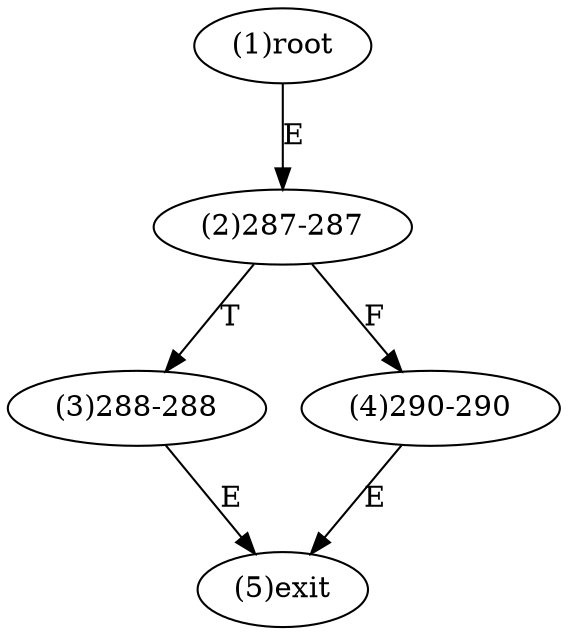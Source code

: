digraph "" { 
1[ label="(1)root"];
2[ label="(2)287-287"];
3[ label="(3)288-288"];
4[ label="(4)290-290"];
5[ label="(5)exit"];
1->2[ label="E"];
2->4[ label="F"];
2->3[ label="T"];
3->5[ label="E"];
4->5[ label="E"];
}